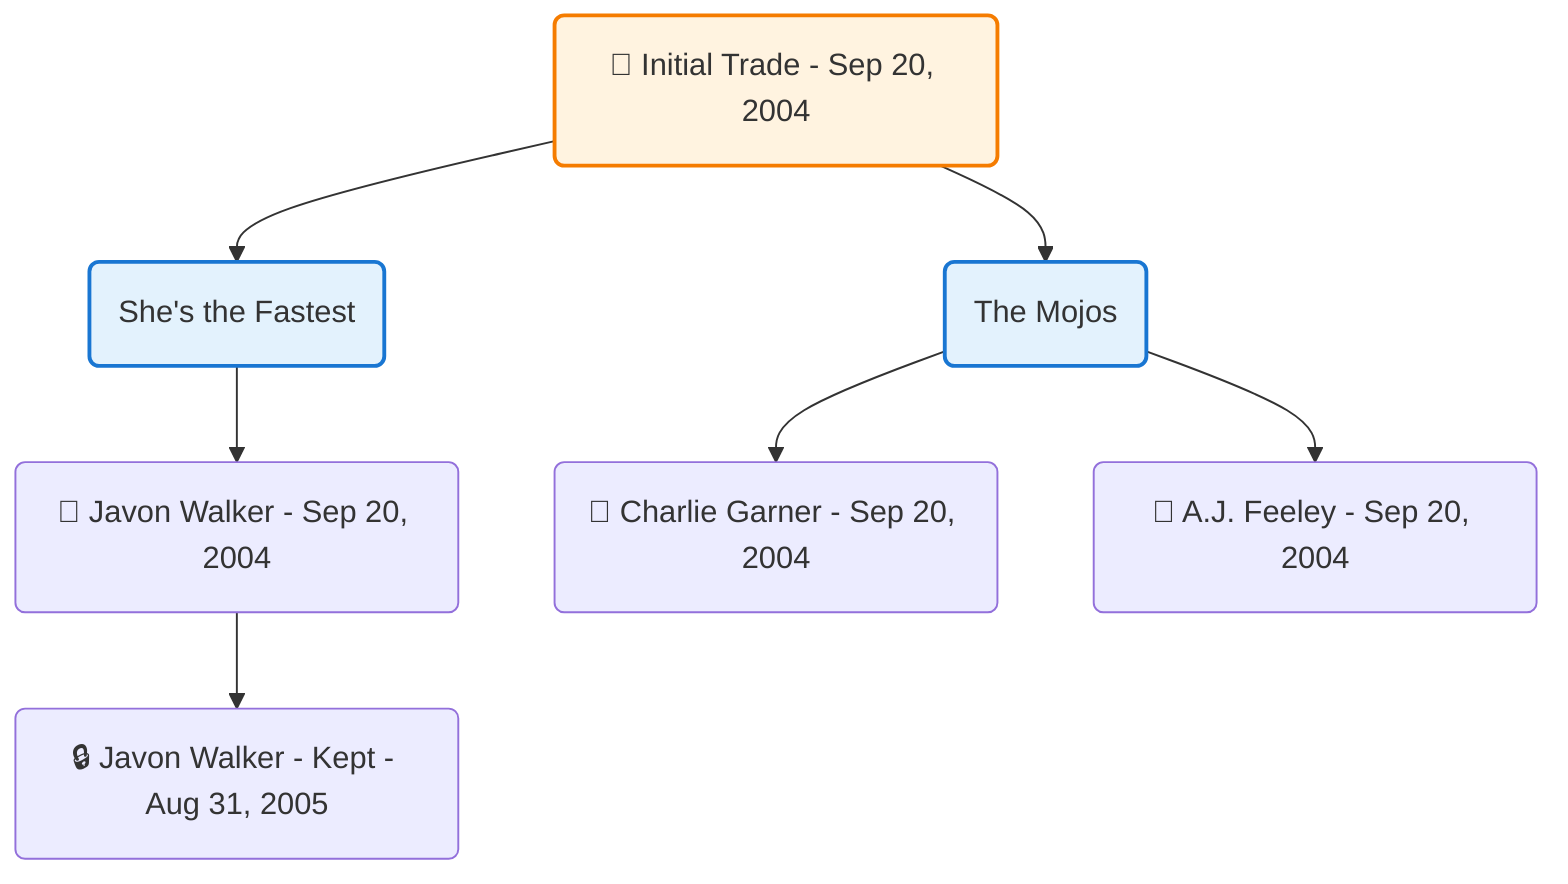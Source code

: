 flowchart TD

    TRADE_MAIN("🔄 Initial Trade - Sep 20, 2004")
    TEAM_1("She's the Fastest")
    TEAM_2("The Mojos")
    NODE_0f4f985f-6ecd-4f3b-8d93-409c81ae6036("🔄 Javon Walker - Sep 20, 2004")
    NODE_1f67ab6f-8ec7-4449-afc5-e7e810fd288e("🔒 Javon Walker - Kept - Aug 31, 2005")
    NODE_41f9ffd9-e0f2-49f3-9830-d4d1379e1994("🔄 Charlie Garner - Sep 20, 2004")
    NODE_ac278333-472c-4083-a285-dd7e077a1a39("🔄 A.J. Feeley - Sep 20, 2004")

    TRADE_MAIN --> TEAM_1
    TRADE_MAIN --> TEAM_2
    TEAM_1 --> NODE_0f4f985f-6ecd-4f3b-8d93-409c81ae6036
    NODE_0f4f985f-6ecd-4f3b-8d93-409c81ae6036 --> NODE_1f67ab6f-8ec7-4449-afc5-e7e810fd288e
    TEAM_2 --> NODE_41f9ffd9-e0f2-49f3-9830-d4d1379e1994
    TEAM_2 --> NODE_ac278333-472c-4083-a285-dd7e077a1a39

    %% Node styling
    classDef teamNode fill:#e3f2fd,stroke:#1976d2,stroke-width:2px
    classDef tradeNode fill:#fff3e0,stroke:#f57c00,stroke-width:2px
    classDef playerNode fill:#f3e5f5,stroke:#7b1fa2,stroke-width:1px
    classDef nonRootPlayerNode fill:#f5f5f5,stroke:#757575,stroke-width:1px
    classDef endNode fill:#ffebee,stroke:#c62828,stroke-width:2px
    classDef waiverNode fill:#e8f5e8,stroke:#388e3c,stroke-width:2px
    classDef championshipNode fill:#fff9c4,stroke:#f57f17,stroke-width:3px

    class TEAM_1,TEAM_2 teamNode
    class TRADE_MAIN tradeNode
